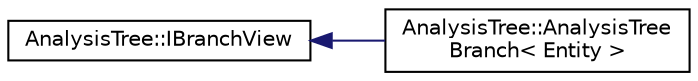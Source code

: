 digraph "Graphical Class Hierarchy"
{
  edge [fontname="Helvetica",fontsize="10",labelfontname="Helvetica",labelfontsize="10"];
  node [fontname="Helvetica",fontsize="10",shape=record];
  rankdir="LR";
  Node1 [label="AnalysisTree::IBranchView",height=0.2,width=0.4,color="black", fillcolor="white", style="filled",URL="$d4/d84/classAnalysisTree_1_1IBranchView.html",tooltip="Interface class representing two-dimensional object with index [channel_id, field_name + (type)]..."];
  Node1 -> Node2 [dir="back",color="midnightblue",fontsize="10",style="solid",fontname="Helvetica"];
  Node2 [label="AnalysisTree::AnalysisTree\lBranch\< Entity \>",height=0.2,width=0.4,color="black", fillcolor="white", style="filled",URL="$dd/d75/classAnalysisTree_1_1AnalysisTreeBranch.html",tooltip="Binding of AnalysisTree branch to BranchView. "];
}
